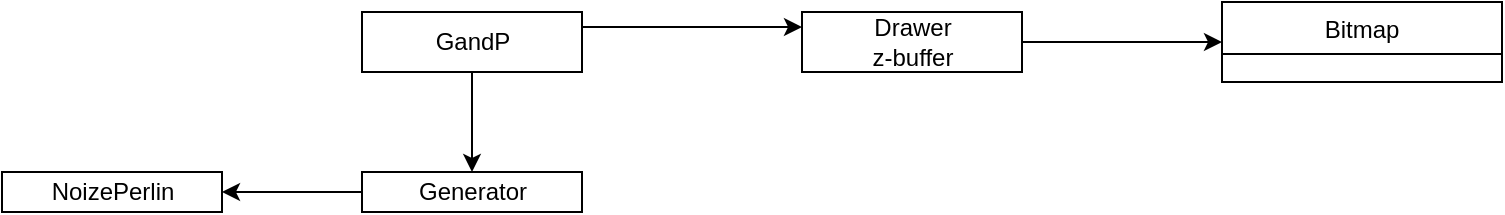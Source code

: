 <mxfile version="13.8.8" type="device"><diagram id="Rys6T7yw9heAa2DeUTVg" name="Page-1"><mxGraphModel dx="1422" dy="743" grid="1" gridSize="10" guides="1" tooltips="1" connect="1" arrows="1" fold="1" page="1" pageScale="1" pageWidth="850" pageHeight="1100" math="0" shadow="0"><root><mxCell id="0"/><mxCell id="1" parent="0"/><mxCell id="hDPioN8tslgNvUlU9EVD-6" value="Bitmap" style="swimlane;fontStyle=0;childLayout=stackLayout;horizontal=1;startSize=26;fillColor=none;horizontalStack=0;resizeParent=1;resizeParentMax=0;resizeLast=0;collapsible=1;marginBottom=0;" vertex="1" parent="1"><mxGeometry x="620" y="55" width="140" height="40" as="geometry"/></mxCell><mxCell id="hDPioN8tslgNvUlU9EVD-13" style="edgeStyle=orthogonalEdgeStyle;rounded=0;orthogonalLoop=1;jettySize=auto;html=1;exitX=1;exitY=0.25;exitDx=0;exitDy=0;entryX=0;entryY=0.25;entryDx=0;entryDy=0;" edge="1" parent="1" source="hDPioN8tslgNvUlU9EVD-10" target="hDPioN8tslgNvUlU9EVD-11"><mxGeometry relative="1" as="geometry"/></mxCell><mxCell id="hDPioN8tslgNvUlU9EVD-15" style="edgeStyle=orthogonalEdgeStyle;rounded=0;orthogonalLoop=1;jettySize=auto;html=1;" edge="1" parent="1" source="hDPioN8tslgNvUlU9EVD-10"><mxGeometry relative="1" as="geometry"><mxPoint x="245" y="140" as="targetPoint"/></mxGeometry></mxCell><mxCell id="hDPioN8tslgNvUlU9EVD-10" value="GandP" style="html=1;" vertex="1" parent="1"><mxGeometry x="190" y="60" width="110" height="30" as="geometry"/></mxCell><mxCell id="hDPioN8tslgNvUlU9EVD-12" style="edgeStyle=orthogonalEdgeStyle;rounded=0;orthogonalLoop=1;jettySize=auto;html=1;entryX=0;entryY=0.5;entryDx=0;entryDy=0;" edge="1" parent="1" source="hDPioN8tslgNvUlU9EVD-11" target="hDPioN8tslgNvUlU9EVD-6"><mxGeometry relative="1" as="geometry"/></mxCell><mxCell id="hDPioN8tslgNvUlU9EVD-11" value="Drawer&lt;br&gt;z-buffer" style="html=1;" vertex="1" parent="1"><mxGeometry x="410" y="60" width="110" height="30" as="geometry"/></mxCell><mxCell id="hDPioN8tslgNvUlU9EVD-17" style="edgeStyle=orthogonalEdgeStyle;rounded=0;orthogonalLoop=1;jettySize=auto;html=1;" edge="1" parent="1" source="hDPioN8tslgNvUlU9EVD-16"><mxGeometry relative="1" as="geometry"><mxPoint x="120" y="150" as="targetPoint"/></mxGeometry></mxCell><mxCell id="hDPioN8tslgNvUlU9EVD-16" value="Generator" style="html=1;" vertex="1" parent="1"><mxGeometry x="190" y="140" width="110" height="20" as="geometry"/></mxCell><mxCell id="hDPioN8tslgNvUlU9EVD-18" value="NoizePerlin" style="html=1;" vertex="1" parent="1"><mxGeometry x="10" y="140" width="110" height="20" as="geometry"/></mxCell></root></mxGraphModel></diagram></mxfile>